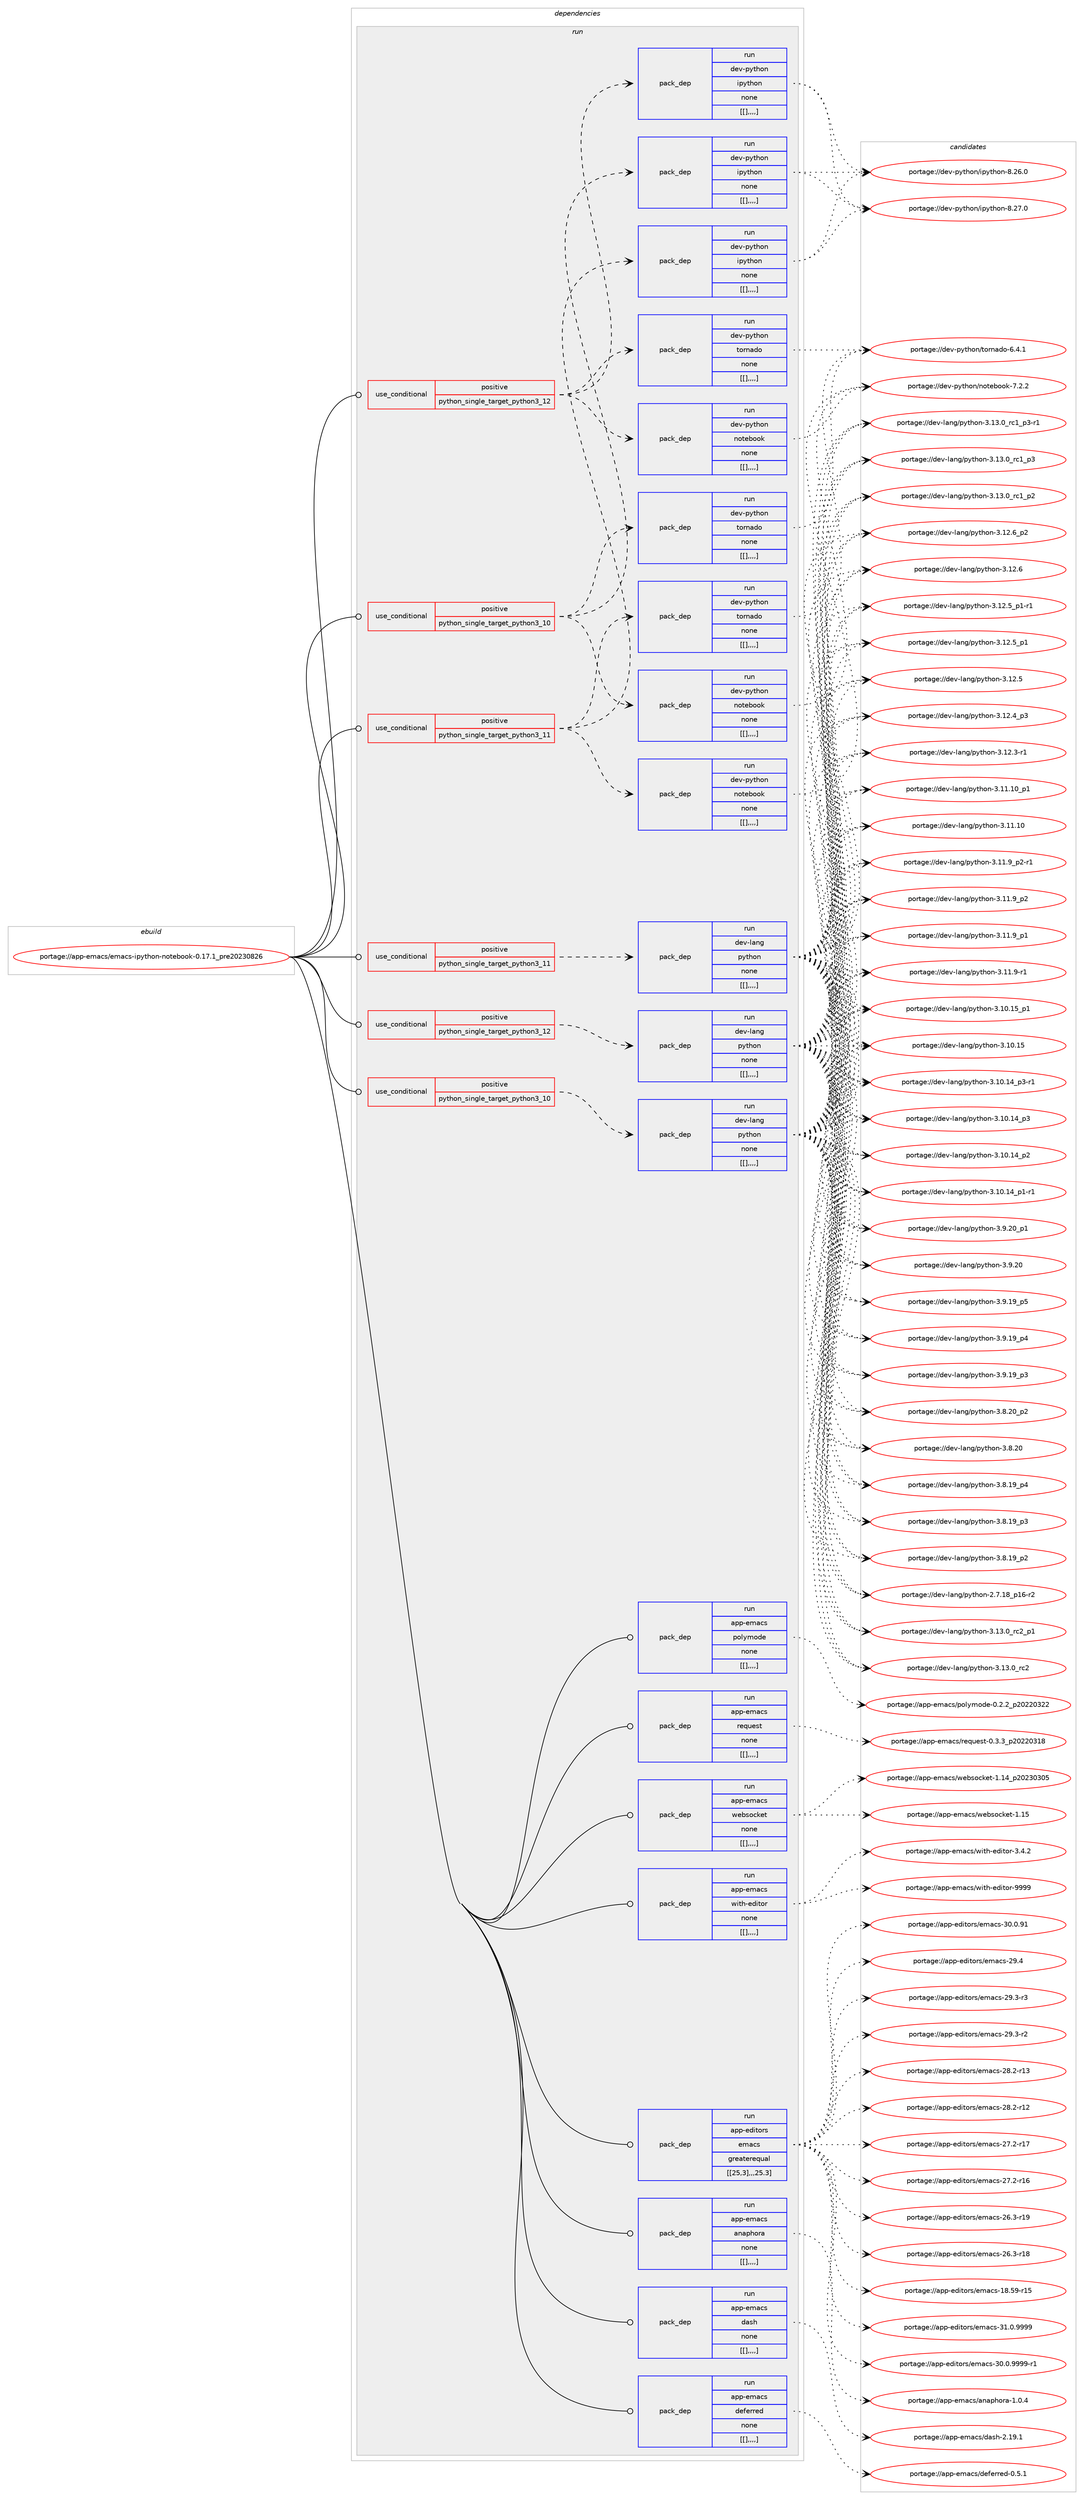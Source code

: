 digraph prolog {

# *************
# Graph options
# *************

newrank=true;
concentrate=true;
compound=true;
graph [rankdir=LR,fontname=Helvetica,fontsize=10,ranksep=1.5];#, ranksep=2.5, nodesep=0.2];
edge  [arrowhead=vee];
node  [fontname=Helvetica,fontsize=10];

# **********
# The ebuild
# **********

subgraph cluster_leftcol {
color=gray;
label=<<i>ebuild</i>>;
id [label="portage://app-emacs/emacs-ipython-notebook-0.17.1_pre20230826", color=red, width=4, href="../app-emacs/emacs-ipython-notebook-0.17.1_pre20230826.svg"];
}

# ****************
# The dependencies
# ****************

subgraph cluster_midcol {
color=gray;
label=<<i>dependencies</i>>;
subgraph cluster_compile {
fillcolor="#eeeeee";
style=filled;
label=<<i>compile</i>>;
}
subgraph cluster_compileandrun {
fillcolor="#eeeeee";
style=filled;
label=<<i>compile and run</i>>;
}
subgraph cluster_run {
fillcolor="#eeeeee";
style=filled;
label=<<i>run</i>>;
subgraph cond6405 {
dependency22881 [label=<<TABLE BORDER="0" CELLBORDER="1" CELLSPACING="0" CELLPADDING="4"><TR><TD ROWSPAN="3" CELLPADDING="10">use_conditional</TD></TR><TR><TD>positive</TD></TR><TR><TD>python_single_target_python3_10</TD></TR></TABLE>>, shape=none, color=red];
subgraph pack16329 {
dependency22882 [label=<<TABLE BORDER="0" CELLBORDER="1" CELLSPACING="0" CELLPADDING="4" WIDTH="220"><TR><TD ROWSPAN="6" CELLPADDING="30">pack_dep</TD></TR><TR><TD WIDTH="110">run</TD></TR><TR><TD>dev-lang</TD></TR><TR><TD>python</TD></TR><TR><TD>none</TD></TR><TR><TD>[[],,,,]</TD></TR></TABLE>>, shape=none, color=blue];
}
dependency22881:e -> dependency22882:w [weight=20,style="dashed",arrowhead="vee"];
}
id:e -> dependency22881:w [weight=20,style="solid",arrowhead="odot"];
subgraph cond6406 {
dependency22883 [label=<<TABLE BORDER="0" CELLBORDER="1" CELLSPACING="0" CELLPADDING="4"><TR><TD ROWSPAN="3" CELLPADDING="10">use_conditional</TD></TR><TR><TD>positive</TD></TR><TR><TD>python_single_target_python3_10</TD></TR></TABLE>>, shape=none, color=red];
subgraph pack16330 {
dependency22884 [label=<<TABLE BORDER="0" CELLBORDER="1" CELLSPACING="0" CELLPADDING="4" WIDTH="220"><TR><TD ROWSPAN="6" CELLPADDING="30">pack_dep</TD></TR><TR><TD WIDTH="110">run</TD></TR><TR><TD>dev-python</TD></TR><TR><TD>ipython</TD></TR><TR><TD>none</TD></TR><TR><TD>[[],,,,]</TD></TR></TABLE>>, shape=none, color=blue];
}
dependency22883:e -> dependency22884:w [weight=20,style="dashed",arrowhead="vee"];
subgraph pack16331 {
dependency22885 [label=<<TABLE BORDER="0" CELLBORDER="1" CELLSPACING="0" CELLPADDING="4" WIDTH="220"><TR><TD ROWSPAN="6" CELLPADDING="30">pack_dep</TD></TR><TR><TD WIDTH="110">run</TD></TR><TR><TD>dev-python</TD></TR><TR><TD>notebook</TD></TR><TR><TD>none</TD></TR><TR><TD>[[],,,,]</TD></TR></TABLE>>, shape=none, color=blue];
}
dependency22883:e -> dependency22885:w [weight=20,style="dashed",arrowhead="vee"];
subgraph pack16332 {
dependency22886 [label=<<TABLE BORDER="0" CELLBORDER="1" CELLSPACING="0" CELLPADDING="4" WIDTH="220"><TR><TD ROWSPAN="6" CELLPADDING="30">pack_dep</TD></TR><TR><TD WIDTH="110">run</TD></TR><TR><TD>dev-python</TD></TR><TR><TD>tornado</TD></TR><TR><TD>none</TD></TR><TR><TD>[[],,,,]</TD></TR></TABLE>>, shape=none, color=blue];
}
dependency22883:e -> dependency22886:w [weight=20,style="dashed",arrowhead="vee"];
}
id:e -> dependency22883:w [weight=20,style="solid",arrowhead="odot"];
subgraph cond6407 {
dependency22887 [label=<<TABLE BORDER="0" CELLBORDER="1" CELLSPACING="0" CELLPADDING="4"><TR><TD ROWSPAN="3" CELLPADDING="10">use_conditional</TD></TR><TR><TD>positive</TD></TR><TR><TD>python_single_target_python3_11</TD></TR></TABLE>>, shape=none, color=red];
subgraph pack16333 {
dependency22888 [label=<<TABLE BORDER="0" CELLBORDER="1" CELLSPACING="0" CELLPADDING="4" WIDTH="220"><TR><TD ROWSPAN="6" CELLPADDING="30">pack_dep</TD></TR><TR><TD WIDTH="110">run</TD></TR><TR><TD>dev-lang</TD></TR><TR><TD>python</TD></TR><TR><TD>none</TD></TR><TR><TD>[[],,,,]</TD></TR></TABLE>>, shape=none, color=blue];
}
dependency22887:e -> dependency22888:w [weight=20,style="dashed",arrowhead="vee"];
}
id:e -> dependency22887:w [weight=20,style="solid",arrowhead="odot"];
subgraph cond6408 {
dependency22889 [label=<<TABLE BORDER="0" CELLBORDER="1" CELLSPACING="0" CELLPADDING="4"><TR><TD ROWSPAN="3" CELLPADDING="10">use_conditional</TD></TR><TR><TD>positive</TD></TR><TR><TD>python_single_target_python3_11</TD></TR></TABLE>>, shape=none, color=red];
subgraph pack16334 {
dependency22890 [label=<<TABLE BORDER="0" CELLBORDER="1" CELLSPACING="0" CELLPADDING="4" WIDTH="220"><TR><TD ROWSPAN="6" CELLPADDING="30">pack_dep</TD></TR><TR><TD WIDTH="110">run</TD></TR><TR><TD>dev-python</TD></TR><TR><TD>ipython</TD></TR><TR><TD>none</TD></TR><TR><TD>[[],,,,]</TD></TR></TABLE>>, shape=none, color=blue];
}
dependency22889:e -> dependency22890:w [weight=20,style="dashed",arrowhead="vee"];
subgraph pack16335 {
dependency22891 [label=<<TABLE BORDER="0" CELLBORDER="1" CELLSPACING="0" CELLPADDING="4" WIDTH="220"><TR><TD ROWSPAN="6" CELLPADDING="30">pack_dep</TD></TR><TR><TD WIDTH="110">run</TD></TR><TR><TD>dev-python</TD></TR><TR><TD>notebook</TD></TR><TR><TD>none</TD></TR><TR><TD>[[],,,,]</TD></TR></TABLE>>, shape=none, color=blue];
}
dependency22889:e -> dependency22891:w [weight=20,style="dashed",arrowhead="vee"];
subgraph pack16336 {
dependency22892 [label=<<TABLE BORDER="0" CELLBORDER="1" CELLSPACING="0" CELLPADDING="4" WIDTH="220"><TR><TD ROWSPAN="6" CELLPADDING="30">pack_dep</TD></TR><TR><TD WIDTH="110">run</TD></TR><TR><TD>dev-python</TD></TR><TR><TD>tornado</TD></TR><TR><TD>none</TD></TR><TR><TD>[[],,,,]</TD></TR></TABLE>>, shape=none, color=blue];
}
dependency22889:e -> dependency22892:w [weight=20,style="dashed",arrowhead="vee"];
}
id:e -> dependency22889:w [weight=20,style="solid",arrowhead="odot"];
subgraph cond6409 {
dependency22893 [label=<<TABLE BORDER="0" CELLBORDER="1" CELLSPACING="0" CELLPADDING="4"><TR><TD ROWSPAN="3" CELLPADDING="10">use_conditional</TD></TR><TR><TD>positive</TD></TR><TR><TD>python_single_target_python3_12</TD></TR></TABLE>>, shape=none, color=red];
subgraph pack16337 {
dependency22894 [label=<<TABLE BORDER="0" CELLBORDER="1" CELLSPACING="0" CELLPADDING="4" WIDTH="220"><TR><TD ROWSPAN="6" CELLPADDING="30">pack_dep</TD></TR><TR><TD WIDTH="110">run</TD></TR><TR><TD>dev-lang</TD></TR><TR><TD>python</TD></TR><TR><TD>none</TD></TR><TR><TD>[[],,,,]</TD></TR></TABLE>>, shape=none, color=blue];
}
dependency22893:e -> dependency22894:w [weight=20,style="dashed",arrowhead="vee"];
}
id:e -> dependency22893:w [weight=20,style="solid",arrowhead="odot"];
subgraph cond6410 {
dependency22895 [label=<<TABLE BORDER="0" CELLBORDER="1" CELLSPACING="0" CELLPADDING="4"><TR><TD ROWSPAN="3" CELLPADDING="10">use_conditional</TD></TR><TR><TD>positive</TD></TR><TR><TD>python_single_target_python3_12</TD></TR></TABLE>>, shape=none, color=red];
subgraph pack16338 {
dependency22896 [label=<<TABLE BORDER="0" CELLBORDER="1" CELLSPACING="0" CELLPADDING="4" WIDTH="220"><TR><TD ROWSPAN="6" CELLPADDING="30">pack_dep</TD></TR><TR><TD WIDTH="110">run</TD></TR><TR><TD>dev-python</TD></TR><TR><TD>ipython</TD></TR><TR><TD>none</TD></TR><TR><TD>[[],,,,]</TD></TR></TABLE>>, shape=none, color=blue];
}
dependency22895:e -> dependency22896:w [weight=20,style="dashed",arrowhead="vee"];
subgraph pack16339 {
dependency22897 [label=<<TABLE BORDER="0" CELLBORDER="1" CELLSPACING="0" CELLPADDING="4" WIDTH="220"><TR><TD ROWSPAN="6" CELLPADDING="30">pack_dep</TD></TR><TR><TD WIDTH="110">run</TD></TR><TR><TD>dev-python</TD></TR><TR><TD>notebook</TD></TR><TR><TD>none</TD></TR><TR><TD>[[],,,,]</TD></TR></TABLE>>, shape=none, color=blue];
}
dependency22895:e -> dependency22897:w [weight=20,style="dashed",arrowhead="vee"];
subgraph pack16340 {
dependency22898 [label=<<TABLE BORDER="0" CELLBORDER="1" CELLSPACING="0" CELLPADDING="4" WIDTH="220"><TR><TD ROWSPAN="6" CELLPADDING="30">pack_dep</TD></TR><TR><TD WIDTH="110">run</TD></TR><TR><TD>dev-python</TD></TR><TR><TD>tornado</TD></TR><TR><TD>none</TD></TR><TR><TD>[[],,,,]</TD></TR></TABLE>>, shape=none, color=blue];
}
dependency22895:e -> dependency22898:w [weight=20,style="dashed",arrowhead="vee"];
}
id:e -> dependency22895:w [weight=20,style="solid",arrowhead="odot"];
subgraph pack16341 {
dependency22899 [label=<<TABLE BORDER="0" CELLBORDER="1" CELLSPACING="0" CELLPADDING="4" WIDTH="220"><TR><TD ROWSPAN="6" CELLPADDING="30">pack_dep</TD></TR><TR><TD WIDTH="110">run</TD></TR><TR><TD>app-editors</TD></TR><TR><TD>emacs</TD></TR><TR><TD>greaterequal</TD></TR><TR><TD>[[25,3],,,25.3]</TD></TR></TABLE>>, shape=none, color=blue];
}
id:e -> dependency22899:w [weight=20,style="solid",arrowhead="odot"];
subgraph pack16342 {
dependency22900 [label=<<TABLE BORDER="0" CELLBORDER="1" CELLSPACING="0" CELLPADDING="4" WIDTH="220"><TR><TD ROWSPAN="6" CELLPADDING="30">pack_dep</TD></TR><TR><TD WIDTH="110">run</TD></TR><TR><TD>app-emacs</TD></TR><TR><TD>anaphora</TD></TR><TR><TD>none</TD></TR><TR><TD>[[],,,,]</TD></TR></TABLE>>, shape=none, color=blue];
}
id:e -> dependency22900:w [weight=20,style="solid",arrowhead="odot"];
subgraph pack16343 {
dependency22901 [label=<<TABLE BORDER="0" CELLBORDER="1" CELLSPACING="0" CELLPADDING="4" WIDTH="220"><TR><TD ROWSPAN="6" CELLPADDING="30">pack_dep</TD></TR><TR><TD WIDTH="110">run</TD></TR><TR><TD>app-emacs</TD></TR><TR><TD>dash</TD></TR><TR><TD>none</TD></TR><TR><TD>[[],,,,]</TD></TR></TABLE>>, shape=none, color=blue];
}
id:e -> dependency22901:w [weight=20,style="solid",arrowhead="odot"];
subgraph pack16344 {
dependency22902 [label=<<TABLE BORDER="0" CELLBORDER="1" CELLSPACING="0" CELLPADDING="4" WIDTH="220"><TR><TD ROWSPAN="6" CELLPADDING="30">pack_dep</TD></TR><TR><TD WIDTH="110">run</TD></TR><TR><TD>app-emacs</TD></TR><TR><TD>deferred</TD></TR><TR><TD>none</TD></TR><TR><TD>[[],,,,]</TD></TR></TABLE>>, shape=none, color=blue];
}
id:e -> dependency22902:w [weight=20,style="solid",arrowhead="odot"];
subgraph pack16345 {
dependency22903 [label=<<TABLE BORDER="0" CELLBORDER="1" CELLSPACING="0" CELLPADDING="4" WIDTH="220"><TR><TD ROWSPAN="6" CELLPADDING="30">pack_dep</TD></TR><TR><TD WIDTH="110">run</TD></TR><TR><TD>app-emacs</TD></TR><TR><TD>polymode</TD></TR><TR><TD>none</TD></TR><TR><TD>[[],,,,]</TD></TR></TABLE>>, shape=none, color=blue];
}
id:e -> dependency22903:w [weight=20,style="solid",arrowhead="odot"];
subgraph pack16346 {
dependency22904 [label=<<TABLE BORDER="0" CELLBORDER="1" CELLSPACING="0" CELLPADDING="4" WIDTH="220"><TR><TD ROWSPAN="6" CELLPADDING="30">pack_dep</TD></TR><TR><TD WIDTH="110">run</TD></TR><TR><TD>app-emacs</TD></TR><TR><TD>request</TD></TR><TR><TD>none</TD></TR><TR><TD>[[],,,,]</TD></TR></TABLE>>, shape=none, color=blue];
}
id:e -> dependency22904:w [weight=20,style="solid",arrowhead="odot"];
subgraph pack16347 {
dependency22905 [label=<<TABLE BORDER="0" CELLBORDER="1" CELLSPACING="0" CELLPADDING="4" WIDTH="220"><TR><TD ROWSPAN="6" CELLPADDING="30">pack_dep</TD></TR><TR><TD WIDTH="110">run</TD></TR><TR><TD>app-emacs</TD></TR><TR><TD>websocket</TD></TR><TR><TD>none</TD></TR><TR><TD>[[],,,,]</TD></TR></TABLE>>, shape=none, color=blue];
}
id:e -> dependency22905:w [weight=20,style="solid",arrowhead="odot"];
subgraph pack16348 {
dependency22906 [label=<<TABLE BORDER="0" CELLBORDER="1" CELLSPACING="0" CELLPADDING="4" WIDTH="220"><TR><TD ROWSPAN="6" CELLPADDING="30">pack_dep</TD></TR><TR><TD WIDTH="110">run</TD></TR><TR><TD>app-emacs</TD></TR><TR><TD>with-editor</TD></TR><TR><TD>none</TD></TR><TR><TD>[[],,,,]</TD></TR></TABLE>>, shape=none, color=blue];
}
id:e -> dependency22906:w [weight=20,style="solid",arrowhead="odot"];
}
}

# **************
# The candidates
# **************

subgraph cluster_choices {
rank=same;
color=gray;
label=<<i>candidates</i>>;

subgraph choice16329 {
color=black;
nodesep=1;
choice100101118451089711010347112121116104111110455146495146489511499509511249 [label="portage://dev-lang/python-3.13.0_rc2_p1", color=red, width=4,href="../dev-lang/python-3.13.0_rc2_p1.svg"];
choice10010111845108971101034711212111610411111045514649514648951149950 [label="portage://dev-lang/python-3.13.0_rc2", color=red, width=4,href="../dev-lang/python-3.13.0_rc2.svg"];
choice1001011184510897110103471121211161041111104551464951464895114994995112514511449 [label="portage://dev-lang/python-3.13.0_rc1_p3-r1", color=red, width=4,href="../dev-lang/python-3.13.0_rc1_p3-r1.svg"];
choice100101118451089711010347112121116104111110455146495146489511499499511251 [label="portage://dev-lang/python-3.13.0_rc1_p3", color=red, width=4,href="../dev-lang/python-3.13.0_rc1_p3.svg"];
choice100101118451089711010347112121116104111110455146495146489511499499511250 [label="portage://dev-lang/python-3.13.0_rc1_p2", color=red, width=4,href="../dev-lang/python-3.13.0_rc1_p2.svg"];
choice100101118451089711010347112121116104111110455146495046549511250 [label="portage://dev-lang/python-3.12.6_p2", color=red, width=4,href="../dev-lang/python-3.12.6_p2.svg"];
choice10010111845108971101034711212111610411111045514649504654 [label="portage://dev-lang/python-3.12.6", color=red, width=4,href="../dev-lang/python-3.12.6.svg"];
choice1001011184510897110103471121211161041111104551464950465395112494511449 [label="portage://dev-lang/python-3.12.5_p1-r1", color=red, width=4,href="../dev-lang/python-3.12.5_p1-r1.svg"];
choice100101118451089711010347112121116104111110455146495046539511249 [label="portage://dev-lang/python-3.12.5_p1", color=red, width=4,href="../dev-lang/python-3.12.5_p1.svg"];
choice10010111845108971101034711212111610411111045514649504653 [label="portage://dev-lang/python-3.12.5", color=red, width=4,href="../dev-lang/python-3.12.5.svg"];
choice100101118451089711010347112121116104111110455146495046529511251 [label="portage://dev-lang/python-3.12.4_p3", color=red, width=4,href="../dev-lang/python-3.12.4_p3.svg"];
choice100101118451089711010347112121116104111110455146495046514511449 [label="portage://dev-lang/python-3.12.3-r1", color=red, width=4,href="../dev-lang/python-3.12.3-r1.svg"];
choice10010111845108971101034711212111610411111045514649494649489511249 [label="portage://dev-lang/python-3.11.10_p1", color=red, width=4,href="../dev-lang/python-3.11.10_p1.svg"];
choice1001011184510897110103471121211161041111104551464949464948 [label="portage://dev-lang/python-3.11.10", color=red, width=4,href="../dev-lang/python-3.11.10.svg"];
choice1001011184510897110103471121211161041111104551464949465795112504511449 [label="portage://dev-lang/python-3.11.9_p2-r1", color=red, width=4,href="../dev-lang/python-3.11.9_p2-r1.svg"];
choice100101118451089711010347112121116104111110455146494946579511250 [label="portage://dev-lang/python-3.11.9_p2", color=red, width=4,href="../dev-lang/python-3.11.9_p2.svg"];
choice100101118451089711010347112121116104111110455146494946579511249 [label="portage://dev-lang/python-3.11.9_p1", color=red, width=4,href="../dev-lang/python-3.11.9_p1.svg"];
choice100101118451089711010347112121116104111110455146494946574511449 [label="portage://dev-lang/python-3.11.9-r1", color=red, width=4,href="../dev-lang/python-3.11.9-r1.svg"];
choice10010111845108971101034711212111610411111045514649484649539511249 [label="portage://dev-lang/python-3.10.15_p1", color=red, width=4,href="../dev-lang/python-3.10.15_p1.svg"];
choice1001011184510897110103471121211161041111104551464948464953 [label="portage://dev-lang/python-3.10.15", color=red, width=4,href="../dev-lang/python-3.10.15.svg"];
choice100101118451089711010347112121116104111110455146494846495295112514511449 [label="portage://dev-lang/python-3.10.14_p3-r1", color=red, width=4,href="../dev-lang/python-3.10.14_p3-r1.svg"];
choice10010111845108971101034711212111610411111045514649484649529511251 [label="portage://dev-lang/python-3.10.14_p3", color=red, width=4,href="../dev-lang/python-3.10.14_p3.svg"];
choice10010111845108971101034711212111610411111045514649484649529511250 [label="portage://dev-lang/python-3.10.14_p2", color=red, width=4,href="../dev-lang/python-3.10.14_p2.svg"];
choice100101118451089711010347112121116104111110455146494846495295112494511449 [label="portage://dev-lang/python-3.10.14_p1-r1", color=red, width=4,href="../dev-lang/python-3.10.14_p1-r1.svg"];
choice100101118451089711010347112121116104111110455146574650489511249 [label="portage://dev-lang/python-3.9.20_p1", color=red, width=4,href="../dev-lang/python-3.9.20_p1.svg"];
choice10010111845108971101034711212111610411111045514657465048 [label="portage://dev-lang/python-3.9.20", color=red, width=4,href="../dev-lang/python-3.9.20.svg"];
choice100101118451089711010347112121116104111110455146574649579511253 [label="portage://dev-lang/python-3.9.19_p5", color=red, width=4,href="../dev-lang/python-3.9.19_p5.svg"];
choice100101118451089711010347112121116104111110455146574649579511252 [label="portage://dev-lang/python-3.9.19_p4", color=red, width=4,href="../dev-lang/python-3.9.19_p4.svg"];
choice100101118451089711010347112121116104111110455146574649579511251 [label="portage://dev-lang/python-3.9.19_p3", color=red, width=4,href="../dev-lang/python-3.9.19_p3.svg"];
choice100101118451089711010347112121116104111110455146564650489511250 [label="portage://dev-lang/python-3.8.20_p2", color=red, width=4,href="../dev-lang/python-3.8.20_p2.svg"];
choice10010111845108971101034711212111610411111045514656465048 [label="portage://dev-lang/python-3.8.20", color=red, width=4,href="../dev-lang/python-3.8.20.svg"];
choice100101118451089711010347112121116104111110455146564649579511252 [label="portage://dev-lang/python-3.8.19_p4", color=red, width=4,href="../dev-lang/python-3.8.19_p4.svg"];
choice100101118451089711010347112121116104111110455146564649579511251 [label="portage://dev-lang/python-3.8.19_p3", color=red, width=4,href="../dev-lang/python-3.8.19_p3.svg"];
choice100101118451089711010347112121116104111110455146564649579511250 [label="portage://dev-lang/python-3.8.19_p2", color=red, width=4,href="../dev-lang/python-3.8.19_p2.svg"];
choice100101118451089711010347112121116104111110455046554649569511249544511450 [label="portage://dev-lang/python-2.7.18_p16-r2", color=red, width=4,href="../dev-lang/python-2.7.18_p16-r2.svg"];
dependency22882:e -> choice100101118451089711010347112121116104111110455146495146489511499509511249:w [style=dotted,weight="100"];
dependency22882:e -> choice10010111845108971101034711212111610411111045514649514648951149950:w [style=dotted,weight="100"];
dependency22882:e -> choice1001011184510897110103471121211161041111104551464951464895114994995112514511449:w [style=dotted,weight="100"];
dependency22882:e -> choice100101118451089711010347112121116104111110455146495146489511499499511251:w [style=dotted,weight="100"];
dependency22882:e -> choice100101118451089711010347112121116104111110455146495146489511499499511250:w [style=dotted,weight="100"];
dependency22882:e -> choice100101118451089711010347112121116104111110455146495046549511250:w [style=dotted,weight="100"];
dependency22882:e -> choice10010111845108971101034711212111610411111045514649504654:w [style=dotted,weight="100"];
dependency22882:e -> choice1001011184510897110103471121211161041111104551464950465395112494511449:w [style=dotted,weight="100"];
dependency22882:e -> choice100101118451089711010347112121116104111110455146495046539511249:w [style=dotted,weight="100"];
dependency22882:e -> choice10010111845108971101034711212111610411111045514649504653:w [style=dotted,weight="100"];
dependency22882:e -> choice100101118451089711010347112121116104111110455146495046529511251:w [style=dotted,weight="100"];
dependency22882:e -> choice100101118451089711010347112121116104111110455146495046514511449:w [style=dotted,weight="100"];
dependency22882:e -> choice10010111845108971101034711212111610411111045514649494649489511249:w [style=dotted,weight="100"];
dependency22882:e -> choice1001011184510897110103471121211161041111104551464949464948:w [style=dotted,weight="100"];
dependency22882:e -> choice1001011184510897110103471121211161041111104551464949465795112504511449:w [style=dotted,weight="100"];
dependency22882:e -> choice100101118451089711010347112121116104111110455146494946579511250:w [style=dotted,weight="100"];
dependency22882:e -> choice100101118451089711010347112121116104111110455146494946579511249:w [style=dotted,weight="100"];
dependency22882:e -> choice100101118451089711010347112121116104111110455146494946574511449:w [style=dotted,weight="100"];
dependency22882:e -> choice10010111845108971101034711212111610411111045514649484649539511249:w [style=dotted,weight="100"];
dependency22882:e -> choice1001011184510897110103471121211161041111104551464948464953:w [style=dotted,weight="100"];
dependency22882:e -> choice100101118451089711010347112121116104111110455146494846495295112514511449:w [style=dotted,weight="100"];
dependency22882:e -> choice10010111845108971101034711212111610411111045514649484649529511251:w [style=dotted,weight="100"];
dependency22882:e -> choice10010111845108971101034711212111610411111045514649484649529511250:w [style=dotted,weight="100"];
dependency22882:e -> choice100101118451089711010347112121116104111110455146494846495295112494511449:w [style=dotted,weight="100"];
dependency22882:e -> choice100101118451089711010347112121116104111110455146574650489511249:w [style=dotted,weight="100"];
dependency22882:e -> choice10010111845108971101034711212111610411111045514657465048:w [style=dotted,weight="100"];
dependency22882:e -> choice100101118451089711010347112121116104111110455146574649579511253:w [style=dotted,weight="100"];
dependency22882:e -> choice100101118451089711010347112121116104111110455146574649579511252:w [style=dotted,weight="100"];
dependency22882:e -> choice100101118451089711010347112121116104111110455146574649579511251:w [style=dotted,weight="100"];
dependency22882:e -> choice100101118451089711010347112121116104111110455146564650489511250:w [style=dotted,weight="100"];
dependency22882:e -> choice10010111845108971101034711212111610411111045514656465048:w [style=dotted,weight="100"];
dependency22882:e -> choice100101118451089711010347112121116104111110455146564649579511252:w [style=dotted,weight="100"];
dependency22882:e -> choice100101118451089711010347112121116104111110455146564649579511251:w [style=dotted,weight="100"];
dependency22882:e -> choice100101118451089711010347112121116104111110455146564649579511250:w [style=dotted,weight="100"];
dependency22882:e -> choice100101118451089711010347112121116104111110455046554649569511249544511450:w [style=dotted,weight="100"];
}
subgraph choice16330 {
color=black;
nodesep=1;
choice100101118451121211161041111104710511212111610411111045564650554648 [label="portage://dev-python/ipython-8.27.0", color=red, width=4,href="../dev-python/ipython-8.27.0.svg"];
choice100101118451121211161041111104710511212111610411111045564650544648 [label="portage://dev-python/ipython-8.26.0", color=red, width=4,href="../dev-python/ipython-8.26.0.svg"];
dependency22884:e -> choice100101118451121211161041111104710511212111610411111045564650554648:w [style=dotted,weight="100"];
dependency22884:e -> choice100101118451121211161041111104710511212111610411111045564650544648:w [style=dotted,weight="100"];
}
subgraph choice16331 {
color=black;
nodesep=1;
choice100101118451121211161041111104711011111610198111111107455546504650 [label="portage://dev-python/notebook-7.2.2", color=red, width=4,href="../dev-python/notebook-7.2.2.svg"];
dependency22885:e -> choice100101118451121211161041111104711011111610198111111107455546504650:w [style=dotted,weight="100"];
}
subgraph choice16332 {
color=black;
nodesep=1;
choice100101118451121211161041111104711611111411097100111455446524649 [label="portage://dev-python/tornado-6.4.1", color=red, width=4,href="../dev-python/tornado-6.4.1.svg"];
dependency22886:e -> choice100101118451121211161041111104711611111411097100111455446524649:w [style=dotted,weight="100"];
}
subgraph choice16333 {
color=black;
nodesep=1;
choice100101118451089711010347112121116104111110455146495146489511499509511249 [label="portage://dev-lang/python-3.13.0_rc2_p1", color=red, width=4,href="../dev-lang/python-3.13.0_rc2_p1.svg"];
choice10010111845108971101034711212111610411111045514649514648951149950 [label="portage://dev-lang/python-3.13.0_rc2", color=red, width=4,href="../dev-lang/python-3.13.0_rc2.svg"];
choice1001011184510897110103471121211161041111104551464951464895114994995112514511449 [label="portage://dev-lang/python-3.13.0_rc1_p3-r1", color=red, width=4,href="../dev-lang/python-3.13.0_rc1_p3-r1.svg"];
choice100101118451089711010347112121116104111110455146495146489511499499511251 [label="portage://dev-lang/python-3.13.0_rc1_p3", color=red, width=4,href="../dev-lang/python-3.13.0_rc1_p3.svg"];
choice100101118451089711010347112121116104111110455146495146489511499499511250 [label="portage://dev-lang/python-3.13.0_rc1_p2", color=red, width=4,href="../dev-lang/python-3.13.0_rc1_p2.svg"];
choice100101118451089711010347112121116104111110455146495046549511250 [label="portage://dev-lang/python-3.12.6_p2", color=red, width=4,href="../dev-lang/python-3.12.6_p2.svg"];
choice10010111845108971101034711212111610411111045514649504654 [label="portage://dev-lang/python-3.12.6", color=red, width=4,href="../dev-lang/python-3.12.6.svg"];
choice1001011184510897110103471121211161041111104551464950465395112494511449 [label="portage://dev-lang/python-3.12.5_p1-r1", color=red, width=4,href="../dev-lang/python-3.12.5_p1-r1.svg"];
choice100101118451089711010347112121116104111110455146495046539511249 [label="portage://dev-lang/python-3.12.5_p1", color=red, width=4,href="../dev-lang/python-3.12.5_p1.svg"];
choice10010111845108971101034711212111610411111045514649504653 [label="portage://dev-lang/python-3.12.5", color=red, width=4,href="../dev-lang/python-3.12.5.svg"];
choice100101118451089711010347112121116104111110455146495046529511251 [label="portage://dev-lang/python-3.12.4_p3", color=red, width=4,href="../dev-lang/python-3.12.4_p3.svg"];
choice100101118451089711010347112121116104111110455146495046514511449 [label="portage://dev-lang/python-3.12.3-r1", color=red, width=4,href="../dev-lang/python-3.12.3-r1.svg"];
choice10010111845108971101034711212111610411111045514649494649489511249 [label="portage://dev-lang/python-3.11.10_p1", color=red, width=4,href="../dev-lang/python-3.11.10_p1.svg"];
choice1001011184510897110103471121211161041111104551464949464948 [label="portage://dev-lang/python-3.11.10", color=red, width=4,href="../dev-lang/python-3.11.10.svg"];
choice1001011184510897110103471121211161041111104551464949465795112504511449 [label="portage://dev-lang/python-3.11.9_p2-r1", color=red, width=4,href="../dev-lang/python-3.11.9_p2-r1.svg"];
choice100101118451089711010347112121116104111110455146494946579511250 [label="portage://dev-lang/python-3.11.9_p2", color=red, width=4,href="../dev-lang/python-3.11.9_p2.svg"];
choice100101118451089711010347112121116104111110455146494946579511249 [label="portage://dev-lang/python-3.11.9_p1", color=red, width=4,href="../dev-lang/python-3.11.9_p1.svg"];
choice100101118451089711010347112121116104111110455146494946574511449 [label="portage://dev-lang/python-3.11.9-r1", color=red, width=4,href="../dev-lang/python-3.11.9-r1.svg"];
choice10010111845108971101034711212111610411111045514649484649539511249 [label="portage://dev-lang/python-3.10.15_p1", color=red, width=4,href="../dev-lang/python-3.10.15_p1.svg"];
choice1001011184510897110103471121211161041111104551464948464953 [label="portage://dev-lang/python-3.10.15", color=red, width=4,href="../dev-lang/python-3.10.15.svg"];
choice100101118451089711010347112121116104111110455146494846495295112514511449 [label="portage://dev-lang/python-3.10.14_p3-r1", color=red, width=4,href="../dev-lang/python-3.10.14_p3-r1.svg"];
choice10010111845108971101034711212111610411111045514649484649529511251 [label="portage://dev-lang/python-3.10.14_p3", color=red, width=4,href="../dev-lang/python-3.10.14_p3.svg"];
choice10010111845108971101034711212111610411111045514649484649529511250 [label="portage://dev-lang/python-3.10.14_p2", color=red, width=4,href="../dev-lang/python-3.10.14_p2.svg"];
choice100101118451089711010347112121116104111110455146494846495295112494511449 [label="portage://dev-lang/python-3.10.14_p1-r1", color=red, width=4,href="../dev-lang/python-3.10.14_p1-r1.svg"];
choice100101118451089711010347112121116104111110455146574650489511249 [label="portage://dev-lang/python-3.9.20_p1", color=red, width=4,href="../dev-lang/python-3.9.20_p1.svg"];
choice10010111845108971101034711212111610411111045514657465048 [label="portage://dev-lang/python-3.9.20", color=red, width=4,href="../dev-lang/python-3.9.20.svg"];
choice100101118451089711010347112121116104111110455146574649579511253 [label="portage://dev-lang/python-3.9.19_p5", color=red, width=4,href="../dev-lang/python-3.9.19_p5.svg"];
choice100101118451089711010347112121116104111110455146574649579511252 [label="portage://dev-lang/python-3.9.19_p4", color=red, width=4,href="../dev-lang/python-3.9.19_p4.svg"];
choice100101118451089711010347112121116104111110455146574649579511251 [label="portage://dev-lang/python-3.9.19_p3", color=red, width=4,href="../dev-lang/python-3.9.19_p3.svg"];
choice100101118451089711010347112121116104111110455146564650489511250 [label="portage://dev-lang/python-3.8.20_p2", color=red, width=4,href="../dev-lang/python-3.8.20_p2.svg"];
choice10010111845108971101034711212111610411111045514656465048 [label="portage://dev-lang/python-3.8.20", color=red, width=4,href="../dev-lang/python-3.8.20.svg"];
choice100101118451089711010347112121116104111110455146564649579511252 [label="portage://dev-lang/python-3.8.19_p4", color=red, width=4,href="../dev-lang/python-3.8.19_p4.svg"];
choice100101118451089711010347112121116104111110455146564649579511251 [label="portage://dev-lang/python-3.8.19_p3", color=red, width=4,href="../dev-lang/python-3.8.19_p3.svg"];
choice100101118451089711010347112121116104111110455146564649579511250 [label="portage://dev-lang/python-3.8.19_p2", color=red, width=4,href="../dev-lang/python-3.8.19_p2.svg"];
choice100101118451089711010347112121116104111110455046554649569511249544511450 [label="portage://dev-lang/python-2.7.18_p16-r2", color=red, width=4,href="../dev-lang/python-2.7.18_p16-r2.svg"];
dependency22888:e -> choice100101118451089711010347112121116104111110455146495146489511499509511249:w [style=dotted,weight="100"];
dependency22888:e -> choice10010111845108971101034711212111610411111045514649514648951149950:w [style=dotted,weight="100"];
dependency22888:e -> choice1001011184510897110103471121211161041111104551464951464895114994995112514511449:w [style=dotted,weight="100"];
dependency22888:e -> choice100101118451089711010347112121116104111110455146495146489511499499511251:w [style=dotted,weight="100"];
dependency22888:e -> choice100101118451089711010347112121116104111110455146495146489511499499511250:w [style=dotted,weight="100"];
dependency22888:e -> choice100101118451089711010347112121116104111110455146495046549511250:w [style=dotted,weight="100"];
dependency22888:e -> choice10010111845108971101034711212111610411111045514649504654:w [style=dotted,weight="100"];
dependency22888:e -> choice1001011184510897110103471121211161041111104551464950465395112494511449:w [style=dotted,weight="100"];
dependency22888:e -> choice100101118451089711010347112121116104111110455146495046539511249:w [style=dotted,weight="100"];
dependency22888:e -> choice10010111845108971101034711212111610411111045514649504653:w [style=dotted,weight="100"];
dependency22888:e -> choice100101118451089711010347112121116104111110455146495046529511251:w [style=dotted,weight="100"];
dependency22888:e -> choice100101118451089711010347112121116104111110455146495046514511449:w [style=dotted,weight="100"];
dependency22888:e -> choice10010111845108971101034711212111610411111045514649494649489511249:w [style=dotted,weight="100"];
dependency22888:e -> choice1001011184510897110103471121211161041111104551464949464948:w [style=dotted,weight="100"];
dependency22888:e -> choice1001011184510897110103471121211161041111104551464949465795112504511449:w [style=dotted,weight="100"];
dependency22888:e -> choice100101118451089711010347112121116104111110455146494946579511250:w [style=dotted,weight="100"];
dependency22888:e -> choice100101118451089711010347112121116104111110455146494946579511249:w [style=dotted,weight="100"];
dependency22888:e -> choice100101118451089711010347112121116104111110455146494946574511449:w [style=dotted,weight="100"];
dependency22888:e -> choice10010111845108971101034711212111610411111045514649484649539511249:w [style=dotted,weight="100"];
dependency22888:e -> choice1001011184510897110103471121211161041111104551464948464953:w [style=dotted,weight="100"];
dependency22888:e -> choice100101118451089711010347112121116104111110455146494846495295112514511449:w [style=dotted,weight="100"];
dependency22888:e -> choice10010111845108971101034711212111610411111045514649484649529511251:w [style=dotted,weight="100"];
dependency22888:e -> choice10010111845108971101034711212111610411111045514649484649529511250:w [style=dotted,weight="100"];
dependency22888:e -> choice100101118451089711010347112121116104111110455146494846495295112494511449:w [style=dotted,weight="100"];
dependency22888:e -> choice100101118451089711010347112121116104111110455146574650489511249:w [style=dotted,weight="100"];
dependency22888:e -> choice10010111845108971101034711212111610411111045514657465048:w [style=dotted,weight="100"];
dependency22888:e -> choice100101118451089711010347112121116104111110455146574649579511253:w [style=dotted,weight="100"];
dependency22888:e -> choice100101118451089711010347112121116104111110455146574649579511252:w [style=dotted,weight="100"];
dependency22888:e -> choice100101118451089711010347112121116104111110455146574649579511251:w [style=dotted,weight="100"];
dependency22888:e -> choice100101118451089711010347112121116104111110455146564650489511250:w [style=dotted,weight="100"];
dependency22888:e -> choice10010111845108971101034711212111610411111045514656465048:w [style=dotted,weight="100"];
dependency22888:e -> choice100101118451089711010347112121116104111110455146564649579511252:w [style=dotted,weight="100"];
dependency22888:e -> choice100101118451089711010347112121116104111110455146564649579511251:w [style=dotted,weight="100"];
dependency22888:e -> choice100101118451089711010347112121116104111110455146564649579511250:w [style=dotted,weight="100"];
dependency22888:e -> choice100101118451089711010347112121116104111110455046554649569511249544511450:w [style=dotted,weight="100"];
}
subgraph choice16334 {
color=black;
nodesep=1;
choice100101118451121211161041111104710511212111610411111045564650554648 [label="portage://dev-python/ipython-8.27.0", color=red, width=4,href="../dev-python/ipython-8.27.0.svg"];
choice100101118451121211161041111104710511212111610411111045564650544648 [label="portage://dev-python/ipython-8.26.0", color=red, width=4,href="../dev-python/ipython-8.26.0.svg"];
dependency22890:e -> choice100101118451121211161041111104710511212111610411111045564650554648:w [style=dotted,weight="100"];
dependency22890:e -> choice100101118451121211161041111104710511212111610411111045564650544648:w [style=dotted,weight="100"];
}
subgraph choice16335 {
color=black;
nodesep=1;
choice100101118451121211161041111104711011111610198111111107455546504650 [label="portage://dev-python/notebook-7.2.2", color=red, width=4,href="../dev-python/notebook-7.2.2.svg"];
dependency22891:e -> choice100101118451121211161041111104711011111610198111111107455546504650:w [style=dotted,weight="100"];
}
subgraph choice16336 {
color=black;
nodesep=1;
choice100101118451121211161041111104711611111411097100111455446524649 [label="portage://dev-python/tornado-6.4.1", color=red, width=4,href="../dev-python/tornado-6.4.1.svg"];
dependency22892:e -> choice100101118451121211161041111104711611111411097100111455446524649:w [style=dotted,weight="100"];
}
subgraph choice16337 {
color=black;
nodesep=1;
choice100101118451089711010347112121116104111110455146495146489511499509511249 [label="portage://dev-lang/python-3.13.0_rc2_p1", color=red, width=4,href="../dev-lang/python-3.13.0_rc2_p1.svg"];
choice10010111845108971101034711212111610411111045514649514648951149950 [label="portage://dev-lang/python-3.13.0_rc2", color=red, width=4,href="../dev-lang/python-3.13.0_rc2.svg"];
choice1001011184510897110103471121211161041111104551464951464895114994995112514511449 [label="portage://dev-lang/python-3.13.0_rc1_p3-r1", color=red, width=4,href="../dev-lang/python-3.13.0_rc1_p3-r1.svg"];
choice100101118451089711010347112121116104111110455146495146489511499499511251 [label="portage://dev-lang/python-3.13.0_rc1_p3", color=red, width=4,href="../dev-lang/python-3.13.0_rc1_p3.svg"];
choice100101118451089711010347112121116104111110455146495146489511499499511250 [label="portage://dev-lang/python-3.13.0_rc1_p2", color=red, width=4,href="../dev-lang/python-3.13.0_rc1_p2.svg"];
choice100101118451089711010347112121116104111110455146495046549511250 [label="portage://dev-lang/python-3.12.6_p2", color=red, width=4,href="../dev-lang/python-3.12.6_p2.svg"];
choice10010111845108971101034711212111610411111045514649504654 [label="portage://dev-lang/python-3.12.6", color=red, width=4,href="../dev-lang/python-3.12.6.svg"];
choice1001011184510897110103471121211161041111104551464950465395112494511449 [label="portage://dev-lang/python-3.12.5_p1-r1", color=red, width=4,href="../dev-lang/python-3.12.5_p1-r1.svg"];
choice100101118451089711010347112121116104111110455146495046539511249 [label="portage://dev-lang/python-3.12.5_p1", color=red, width=4,href="../dev-lang/python-3.12.5_p1.svg"];
choice10010111845108971101034711212111610411111045514649504653 [label="portage://dev-lang/python-3.12.5", color=red, width=4,href="../dev-lang/python-3.12.5.svg"];
choice100101118451089711010347112121116104111110455146495046529511251 [label="portage://dev-lang/python-3.12.4_p3", color=red, width=4,href="../dev-lang/python-3.12.4_p3.svg"];
choice100101118451089711010347112121116104111110455146495046514511449 [label="portage://dev-lang/python-3.12.3-r1", color=red, width=4,href="../dev-lang/python-3.12.3-r1.svg"];
choice10010111845108971101034711212111610411111045514649494649489511249 [label="portage://dev-lang/python-3.11.10_p1", color=red, width=4,href="../dev-lang/python-3.11.10_p1.svg"];
choice1001011184510897110103471121211161041111104551464949464948 [label="portage://dev-lang/python-3.11.10", color=red, width=4,href="../dev-lang/python-3.11.10.svg"];
choice1001011184510897110103471121211161041111104551464949465795112504511449 [label="portage://dev-lang/python-3.11.9_p2-r1", color=red, width=4,href="../dev-lang/python-3.11.9_p2-r1.svg"];
choice100101118451089711010347112121116104111110455146494946579511250 [label="portage://dev-lang/python-3.11.9_p2", color=red, width=4,href="../dev-lang/python-3.11.9_p2.svg"];
choice100101118451089711010347112121116104111110455146494946579511249 [label="portage://dev-lang/python-3.11.9_p1", color=red, width=4,href="../dev-lang/python-3.11.9_p1.svg"];
choice100101118451089711010347112121116104111110455146494946574511449 [label="portage://dev-lang/python-3.11.9-r1", color=red, width=4,href="../dev-lang/python-3.11.9-r1.svg"];
choice10010111845108971101034711212111610411111045514649484649539511249 [label="portage://dev-lang/python-3.10.15_p1", color=red, width=4,href="../dev-lang/python-3.10.15_p1.svg"];
choice1001011184510897110103471121211161041111104551464948464953 [label="portage://dev-lang/python-3.10.15", color=red, width=4,href="../dev-lang/python-3.10.15.svg"];
choice100101118451089711010347112121116104111110455146494846495295112514511449 [label="portage://dev-lang/python-3.10.14_p3-r1", color=red, width=4,href="../dev-lang/python-3.10.14_p3-r1.svg"];
choice10010111845108971101034711212111610411111045514649484649529511251 [label="portage://dev-lang/python-3.10.14_p3", color=red, width=4,href="../dev-lang/python-3.10.14_p3.svg"];
choice10010111845108971101034711212111610411111045514649484649529511250 [label="portage://dev-lang/python-3.10.14_p2", color=red, width=4,href="../dev-lang/python-3.10.14_p2.svg"];
choice100101118451089711010347112121116104111110455146494846495295112494511449 [label="portage://dev-lang/python-3.10.14_p1-r1", color=red, width=4,href="../dev-lang/python-3.10.14_p1-r1.svg"];
choice100101118451089711010347112121116104111110455146574650489511249 [label="portage://dev-lang/python-3.9.20_p1", color=red, width=4,href="../dev-lang/python-3.9.20_p1.svg"];
choice10010111845108971101034711212111610411111045514657465048 [label="portage://dev-lang/python-3.9.20", color=red, width=4,href="../dev-lang/python-3.9.20.svg"];
choice100101118451089711010347112121116104111110455146574649579511253 [label="portage://dev-lang/python-3.9.19_p5", color=red, width=4,href="../dev-lang/python-3.9.19_p5.svg"];
choice100101118451089711010347112121116104111110455146574649579511252 [label="portage://dev-lang/python-3.9.19_p4", color=red, width=4,href="../dev-lang/python-3.9.19_p4.svg"];
choice100101118451089711010347112121116104111110455146574649579511251 [label="portage://dev-lang/python-3.9.19_p3", color=red, width=4,href="../dev-lang/python-3.9.19_p3.svg"];
choice100101118451089711010347112121116104111110455146564650489511250 [label="portage://dev-lang/python-3.8.20_p2", color=red, width=4,href="../dev-lang/python-3.8.20_p2.svg"];
choice10010111845108971101034711212111610411111045514656465048 [label="portage://dev-lang/python-3.8.20", color=red, width=4,href="../dev-lang/python-3.8.20.svg"];
choice100101118451089711010347112121116104111110455146564649579511252 [label="portage://dev-lang/python-3.8.19_p4", color=red, width=4,href="../dev-lang/python-3.8.19_p4.svg"];
choice100101118451089711010347112121116104111110455146564649579511251 [label="portage://dev-lang/python-3.8.19_p3", color=red, width=4,href="../dev-lang/python-3.8.19_p3.svg"];
choice100101118451089711010347112121116104111110455146564649579511250 [label="portage://dev-lang/python-3.8.19_p2", color=red, width=4,href="../dev-lang/python-3.8.19_p2.svg"];
choice100101118451089711010347112121116104111110455046554649569511249544511450 [label="portage://dev-lang/python-2.7.18_p16-r2", color=red, width=4,href="../dev-lang/python-2.7.18_p16-r2.svg"];
dependency22894:e -> choice100101118451089711010347112121116104111110455146495146489511499509511249:w [style=dotted,weight="100"];
dependency22894:e -> choice10010111845108971101034711212111610411111045514649514648951149950:w [style=dotted,weight="100"];
dependency22894:e -> choice1001011184510897110103471121211161041111104551464951464895114994995112514511449:w [style=dotted,weight="100"];
dependency22894:e -> choice100101118451089711010347112121116104111110455146495146489511499499511251:w [style=dotted,weight="100"];
dependency22894:e -> choice100101118451089711010347112121116104111110455146495146489511499499511250:w [style=dotted,weight="100"];
dependency22894:e -> choice100101118451089711010347112121116104111110455146495046549511250:w [style=dotted,weight="100"];
dependency22894:e -> choice10010111845108971101034711212111610411111045514649504654:w [style=dotted,weight="100"];
dependency22894:e -> choice1001011184510897110103471121211161041111104551464950465395112494511449:w [style=dotted,weight="100"];
dependency22894:e -> choice100101118451089711010347112121116104111110455146495046539511249:w [style=dotted,weight="100"];
dependency22894:e -> choice10010111845108971101034711212111610411111045514649504653:w [style=dotted,weight="100"];
dependency22894:e -> choice100101118451089711010347112121116104111110455146495046529511251:w [style=dotted,weight="100"];
dependency22894:e -> choice100101118451089711010347112121116104111110455146495046514511449:w [style=dotted,weight="100"];
dependency22894:e -> choice10010111845108971101034711212111610411111045514649494649489511249:w [style=dotted,weight="100"];
dependency22894:e -> choice1001011184510897110103471121211161041111104551464949464948:w [style=dotted,weight="100"];
dependency22894:e -> choice1001011184510897110103471121211161041111104551464949465795112504511449:w [style=dotted,weight="100"];
dependency22894:e -> choice100101118451089711010347112121116104111110455146494946579511250:w [style=dotted,weight="100"];
dependency22894:e -> choice100101118451089711010347112121116104111110455146494946579511249:w [style=dotted,weight="100"];
dependency22894:e -> choice100101118451089711010347112121116104111110455146494946574511449:w [style=dotted,weight="100"];
dependency22894:e -> choice10010111845108971101034711212111610411111045514649484649539511249:w [style=dotted,weight="100"];
dependency22894:e -> choice1001011184510897110103471121211161041111104551464948464953:w [style=dotted,weight="100"];
dependency22894:e -> choice100101118451089711010347112121116104111110455146494846495295112514511449:w [style=dotted,weight="100"];
dependency22894:e -> choice10010111845108971101034711212111610411111045514649484649529511251:w [style=dotted,weight="100"];
dependency22894:e -> choice10010111845108971101034711212111610411111045514649484649529511250:w [style=dotted,weight="100"];
dependency22894:e -> choice100101118451089711010347112121116104111110455146494846495295112494511449:w [style=dotted,weight="100"];
dependency22894:e -> choice100101118451089711010347112121116104111110455146574650489511249:w [style=dotted,weight="100"];
dependency22894:e -> choice10010111845108971101034711212111610411111045514657465048:w [style=dotted,weight="100"];
dependency22894:e -> choice100101118451089711010347112121116104111110455146574649579511253:w [style=dotted,weight="100"];
dependency22894:e -> choice100101118451089711010347112121116104111110455146574649579511252:w [style=dotted,weight="100"];
dependency22894:e -> choice100101118451089711010347112121116104111110455146574649579511251:w [style=dotted,weight="100"];
dependency22894:e -> choice100101118451089711010347112121116104111110455146564650489511250:w [style=dotted,weight="100"];
dependency22894:e -> choice10010111845108971101034711212111610411111045514656465048:w [style=dotted,weight="100"];
dependency22894:e -> choice100101118451089711010347112121116104111110455146564649579511252:w [style=dotted,weight="100"];
dependency22894:e -> choice100101118451089711010347112121116104111110455146564649579511251:w [style=dotted,weight="100"];
dependency22894:e -> choice100101118451089711010347112121116104111110455146564649579511250:w [style=dotted,weight="100"];
dependency22894:e -> choice100101118451089711010347112121116104111110455046554649569511249544511450:w [style=dotted,weight="100"];
}
subgraph choice16338 {
color=black;
nodesep=1;
choice100101118451121211161041111104710511212111610411111045564650554648 [label="portage://dev-python/ipython-8.27.0", color=red, width=4,href="../dev-python/ipython-8.27.0.svg"];
choice100101118451121211161041111104710511212111610411111045564650544648 [label="portage://dev-python/ipython-8.26.0", color=red, width=4,href="../dev-python/ipython-8.26.0.svg"];
dependency22896:e -> choice100101118451121211161041111104710511212111610411111045564650554648:w [style=dotted,weight="100"];
dependency22896:e -> choice100101118451121211161041111104710511212111610411111045564650544648:w [style=dotted,weight="100"];
}
subgraph choice16339 {
color=black;
nodesep=1;
choice100101118451121211161041111104711011111610198111111107455546504650 [label="portage://dev-python/notebook-7.2.2", color=red, width=4,href="../dev-python/notebook-7.2.2.svg"];
dependency22897:e -> choice100101118451121211161041111104711011111610198111111107455546504650:w [style=dotted,weight="100"];
}
subgraph choice16340 {
color=black;
nodesep=1;
choice100101118451121211161041111104711611111411097100111455446524649 [label="portage://dev-python/tornado-6.4.1", color=red, width=4,href="../dev-python/tornado-6.4.1.svg"];
dependency22898:e -> choice100101118451121211161041111104711611111411097100111455446524649:w [style=dotted,weight="100"];
}
subgraph choice16341 {
color=black;
nodesep=1;
choice971121124510110010511611111411547101109979911545514946484657575757 [label="portage://app-editors/emacs-31.0.9999", color=red, width=4,href="../app-editors/emacs-31.0.9999.svg"];
choice9711211245101100105116111114115471011099799115455148464846575757574511449 [label="portage://app-editors/emacs-30.0.9999-r1", color=red, width=4,href="../app-editors/emacs-30.0.9999-r1.svg"];
choice97112112451011001051161111141154710110997991154551484648465749 [label="portage://app-editors/emacs-30.0.91", color=red, width=4,href="../app-editors/emacs-30.0.91.svg"];
choice97112112451011001051161111141154710110997991154550574652 [label="portage://app-editors/emacs-29.4", color=red, width=4,href="../app-editors/emacs-29.4.svg"];
choice971121124510110010511611111411547101109979911545505746514511451 [label="portage://app-editors/emacs-29.3-r3", color=red, width=4,href="../app-editors/emacs-29.3-r3.svg"];
choice971121124510110010511611111411547101109979911545505746514511450 [label="portage://app-editors/emacs-29.3-r2", color=red, width=4,href="../app-editors/emacs-29.3-r2.svg"];
choice97112112451011001051161111141154710110997991154550564650451144951 [label="portage://app-editors/emacs-28.2-r13", color=red, width=4,href="../app-editors/emacs-28.2-r13.svg"];
choice97112112451011001051161111141154710110997991154550564650451144950 [label="portage://app-editors/emacs-28.2-r12", color=red, width=4,href="../app-editors/emacs-28.2-r12.svg"];
choice97112112451011001051161111141154710110997991154550554650451144955 [label="portage://app-editors/emacs-27.2-r17", color=red, width=4,href="../app-editors/emacs-27.2-r17.svg"];
choice97112112451011001051161111141154710110997991154550554650451144954 [label="portage://app-editors/emacs-27.2-r16", color=red, width=4,href="../app-editors/emacs-27.2-r16.svg"];
choice97112112451011001051161111141154710110997991154550544651451144957 [label="portage://app-editors/emacs-26.3-r19", color=red, width=4,href="../app-editors/emacs-26.3-r19.svg"];
choice97112112451011001051161111141154710110997991154550544651451144956 [label="portage://app-editors/emacs-26.3-r18", color=red, width=4,href="../app-editors/emacs-26.3-r18.svg"];
choice9711211245101100105116111114115471011099799115454956465357451144953 [label="portage://app-editors/emacs-18.59-r15", color=red, width=4,href="../app-editors/emacs-18.59-r15.svg"];
dependency22899:e -> choice971121124510110010511611111411547101109979911545514946484657575757:w [style=dotted,weight="100"];
dependency22899:e -> choice9711211245101100105116111114115471011099799115455148464846575757574511449:w [style=dotted,weight="100"];
dependency22899:e -> choice97112112451011001051161111141154710110997991154551484648465749:w [style=dotted,weight="100"];
dependency22899:e -> choice97112112451011001051161111141154710110997991154550574652:w [style=dotted,weight="100"];
dependency22899:e -> choice971121124510110010511611111411547101109979911545505746514511451:w [style=dotted,weight="100"];
dependency22899:e -> choice971121124510110010511611111411547101109979911545505746514511450:w [style=dotted,weight="100"];
dependency22899:e -> choice97112112451011001051161111141154710110997991154550564650451144951:w [style=dotted,weight="100"];
dependency22899:e -> choice97112112451011001051161111141154710110997991154550564650451144950:w [style=dotted,weight="100"];
dependency22899:e -> choice97112112451011001051161111141154710110997991154550554650451144955:w [style=dotted,weight="100"];
dependency22899:e -> choice97112112451011001051161111141154710110997991154550554650451144954:w [style=dotted,weight="100"];
dependency22899:e -> choice97112112451011001051161111141154710110997991154550544651451144957:w [style=dotted,weight="100"];
dependency22899:e -> choice97112112451011001051161111141154710110997991154550544651451144956:w [style=dotted,weight="100"];
dependency22899:e -> choice9711211245101100105116111114115471011099799115454956465357451144953:w [style=dotted,weight="100"];
}
subgraph choice16342 {
color=black;
nodesep=1;
choice9711211245101109979911547971109711210411111497454946484652 [label="portage://app-emacs/anaphora-1.0.4", color=red, width=4,href="../app-emacs/anaphora-1.0.4.svg"];
dependency22900:e -> choice9711211245101109979911547971109711210411111497454946484652:w [style=dotted,weight="100"];
}
subgraph choice16343 {
color=black;
nodesep=1;
choice97112112451011099799115471009711510445504649574649 [label="portage://app-emacs/dash-2.19.1", color=red, width=4,href="../app-emacs/dash-2.19.1.svg"];
dependency22901:e -> choice97112112451011099799115471009711510445504649574649:w [style=dotted,weight="100"];
}
subgraph choice16344 {
color=black;
nodesep=1;
choice9711211245101109979911547100101102101114114101100454846534649 [label="portage://app-emacs/deferred-0.5.1", color=red, width=4,href="../app-emacs/deferred-0.5.1.svg"];
dependency22902:e -> choice9711211245101109979911547100101102101114114101100454846534649:w [style=dotted,weight="100"];
}
subgraph choice16345 {
color=black;
nodesep=1;
choice9711211245101109979911547112111108121109111100101454846504650951125048505048515050 [label="portage://app-emacs/polymode-0.2.2_p20220322", color=red, width=4,href="../app-emacs/polymode-0.2.2_p20220322.svg"];
dependency22903:e -> choice9711211245101109979911547112111108121109111100101454846504650951125048505048515050:w [style=dotted,weight="100"];
}
subgraph choice16346 {
color=black;
nodesep=1;
choice9711211245101109979911547114101113117101115116454846514651951125048505048514956 [label="portage://app-emacs/request-0.3.3_p20220318", color=red, width=4,href="../app-emacs/request-0.3.3_p20220318.svg"];
dependency22904:e -> choice9711211245101109979911547114101113117101115116454846514651951125048505048514956:w [style=dotted,weight="100"];
}
subgraph choice16347 {
color=black;
nodesep=1;
choice971121124510110997991154711910198115111991071011164549464953 [label="portage://app-emacs/websocket-1.15", color=red, width=4,href="../app-emacs/websocket-1.15.svg"];
choice971121124510110997991154711910198115111991071011164549464952951125048505148514853 [label="portage://app-emacs/websocket-1.14_p20230305", color=red, width=4,href="../app-emacs/websocket-1.14_p20230305.svg"];
dependency22905:e -> choice971121124510110997991154711910198115111991071011164549464953:w [style=dotted,weight="100"];
dependency22905:e -> choice971121124510110997991154711910198115111991071011164549464952951125048505148514853:w [style=dotted,weight="100"];
}
subgraph choice16348 {
color=black;
nodesep=1;
choice9711211245101109979911547119105116104451011001051161111144557575757 [label="portage://app-emacs/with-editor-9999", color=red, width=4,href="../app-emacs/with-editor-9999.svg"];
choice971121124510110997991154711910511610445101100105116111114455146524650 [label="portage://app-emacs/with-editor-3.4.2", color=red, width=4,href="../app-emacs/with-editor-3.4.2.svg"];
dependency22906:e -> choice9711211245101109979911547119105116104451011001051161111144557575757:w [style=dotted,weight="100"];
dependency22906:e -> choice971121124510110997991154711910511610445101100105116111114455146524650:w [style=dotted,weight="100"];
}
}

}
